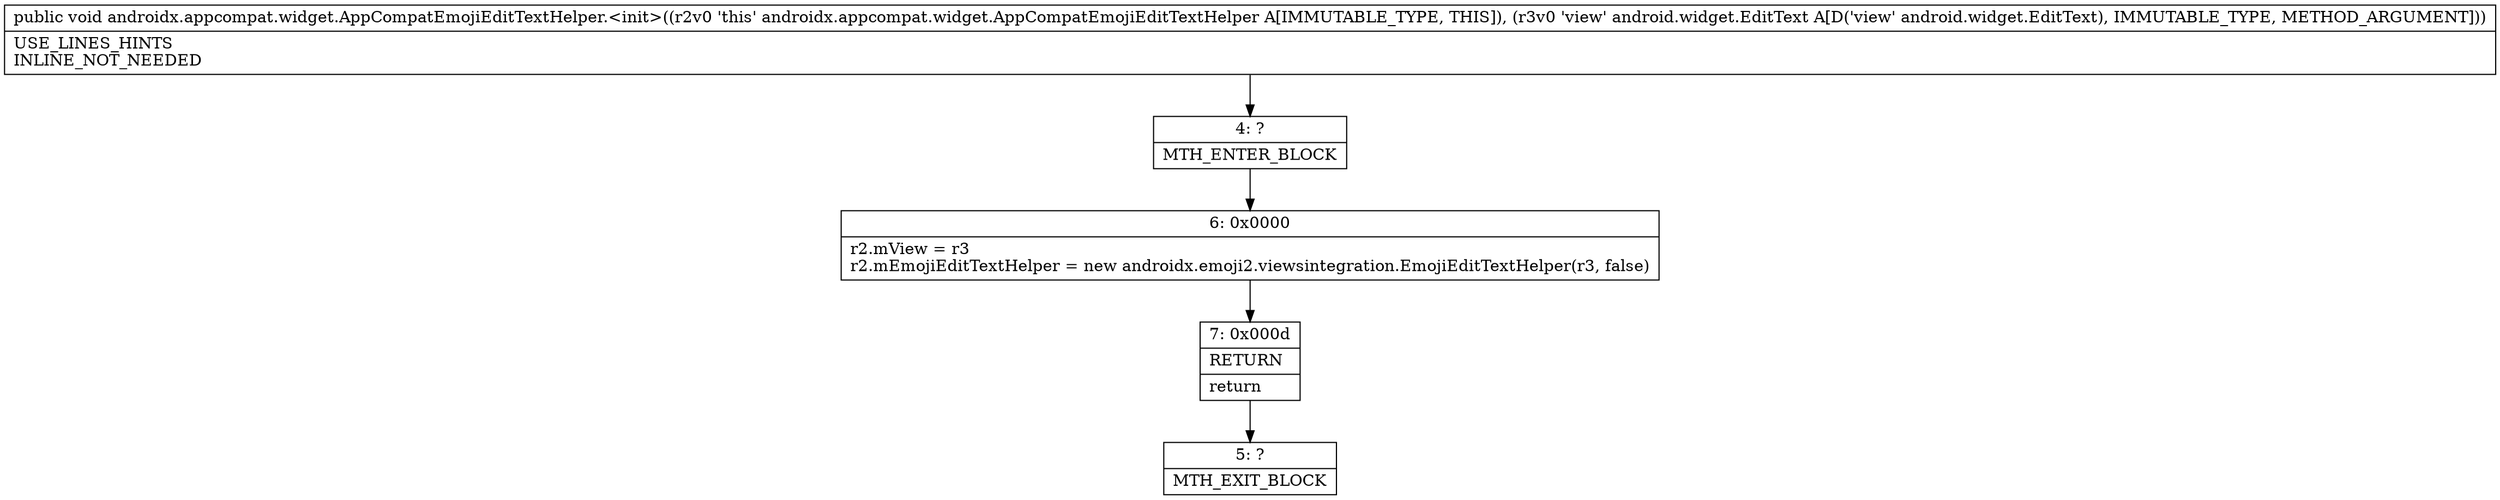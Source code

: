 digraph "CFG forandroidx.appcompat.widget.AppCompatEmojiEditTextHelper.\<init\>(Landroid\/widget\/EditText;)V" {
Node_4 [shape=record,label="{4\:\ ?|MTH_ENTER_BLOCK\l}"];
Node_6 [shape=record,label="{6\:\ 0x0000|r2.mView = r3\lr2.mEmojiEditTextHelper = new androidx.emoji2.viewsintegration.EmojiEditTextHelper(r3, false)\l}"];
Node_7 [shape=record,label="{7\:\ 0x000d|RETURN\l|return\l}"];
Node_5 [shape=record,label="{5\:\ ?|MTH_EXIT_BLOCK\l}"];
MethodNode[shape=record,label="{public void androidx.appcompat.widget.AppCompatEmojiEditTextHelper.\<init\>((r2v0 'this' androidx.appcompat.widget.AppCompatEmojiEditTextHelper A[IMMUTABLE_TYPE, THIS]), (r3v0 'view' android.widget.EditText A[D('view' android.widget.EditText), IMMUTABLE_TYPE, METHOD_ARGUMENT]))  | USE_LINES_HINTS\lINLINE_NOT_NEEDED\l}"];
MethodNode -> Node_4;Node_4 -> Node_6;
Node_6 -> Node_7;
Node_7 -> Node_5;
}

